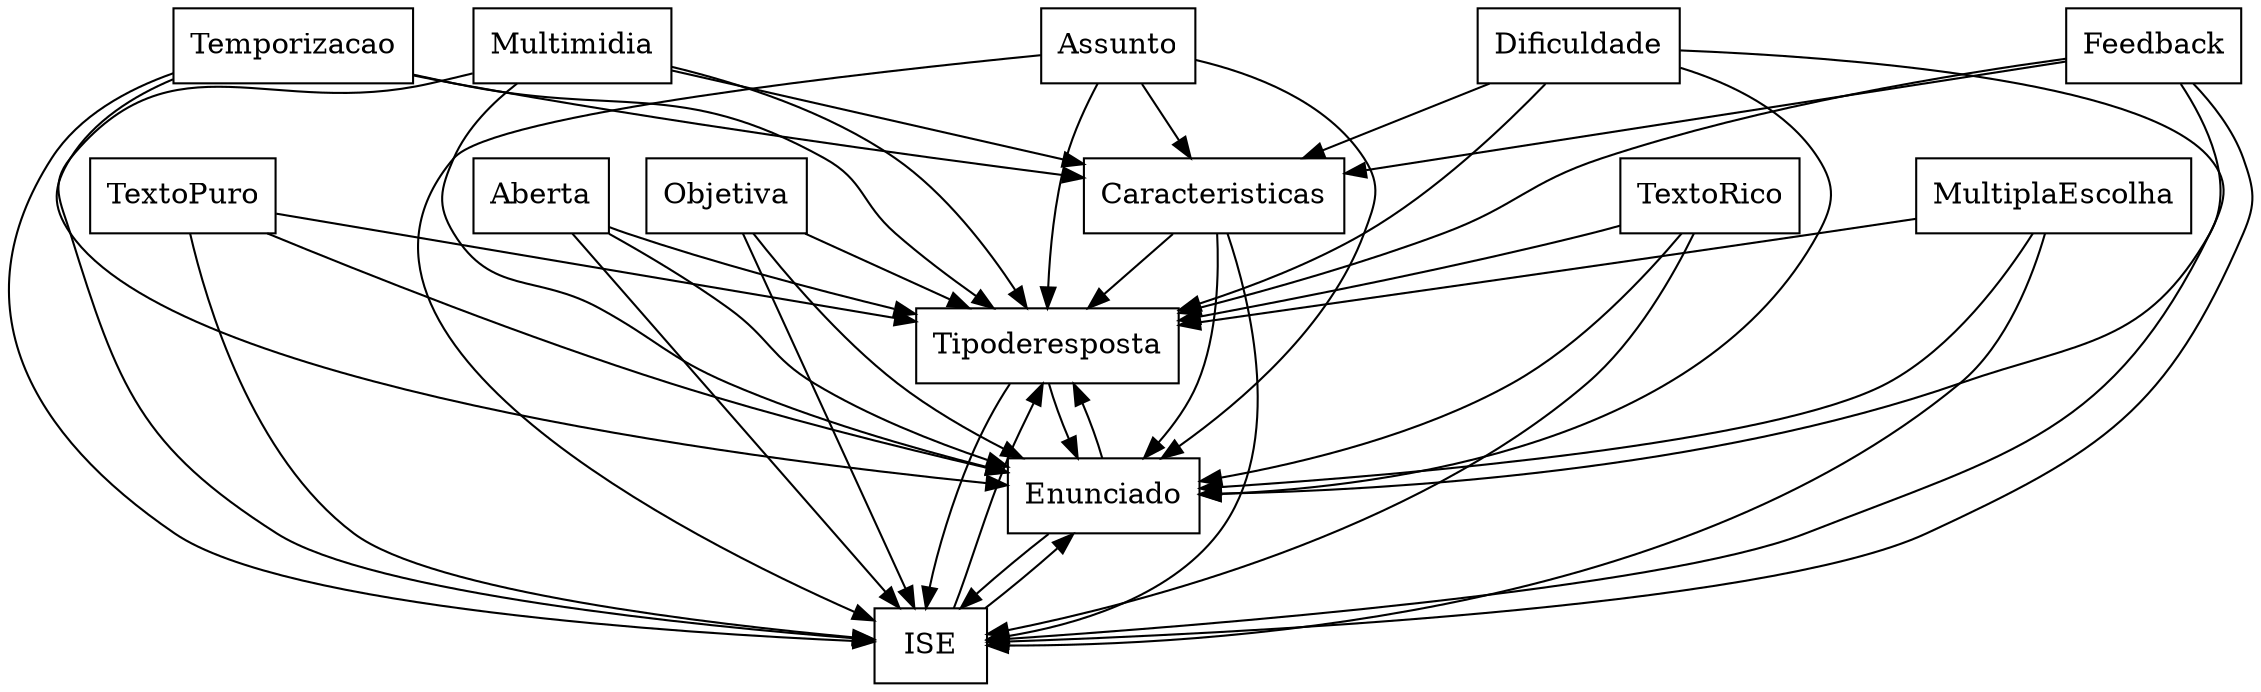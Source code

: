 digraph{
graph [rankdir=TB];
node [shape=box];
edge [arrowhead=normal];
0[label="Objetiva",]
1[label="TextoPuro",]
2[label="Caracteristicas",]
3[label="TextoRico",]
4[label="Tipoderesposta",]
5[label="Enunciado",]
6[label="Multimidia",]
7[label="Aberta",]
8[label="MultiplaEscolha",]
9[label="ISE",]
10[label="Dificuldade",]
11[label="Temporizacao",]
12[label="Feedback",]
13[label="Assunto",]
0->4[label="",]
0->5[label="",]
0->9[label="",]
1->4[label="",]
1->5[label="",]
1->9[label="",]
2->4[label="",]
2->5[label="",]
2->9[label="",]
3->4[label="",]
3->5[label="",]
3->9[label="",]
4->5[label="",]
4->9[label="",]
5->4[label="",]
5->9[label="",]
6->2[label="",]
6->4[label="",]
6->5[label="",]
6->9[label="",]
7->4[label="",]
7->5[label="",]
7->9[label="",]
8->4[label="",]
8->5[label="",]
8->9[label="",]
9->4[label="",]
9->5[label="",]
10->2[label="",]
10->4[label="",]
10->5[label="",]
10->9[label="",]
11->2[label="",]
11->4[label="",]
11->5[label="",]
11->9[label="",]
12->2[label="",]
12->4[label="",]
12->5[label="",]
12->9[label="",]
13->2[label="",]
13->4[label="",]
13->5[label="",]
13->9[label="",]
}
